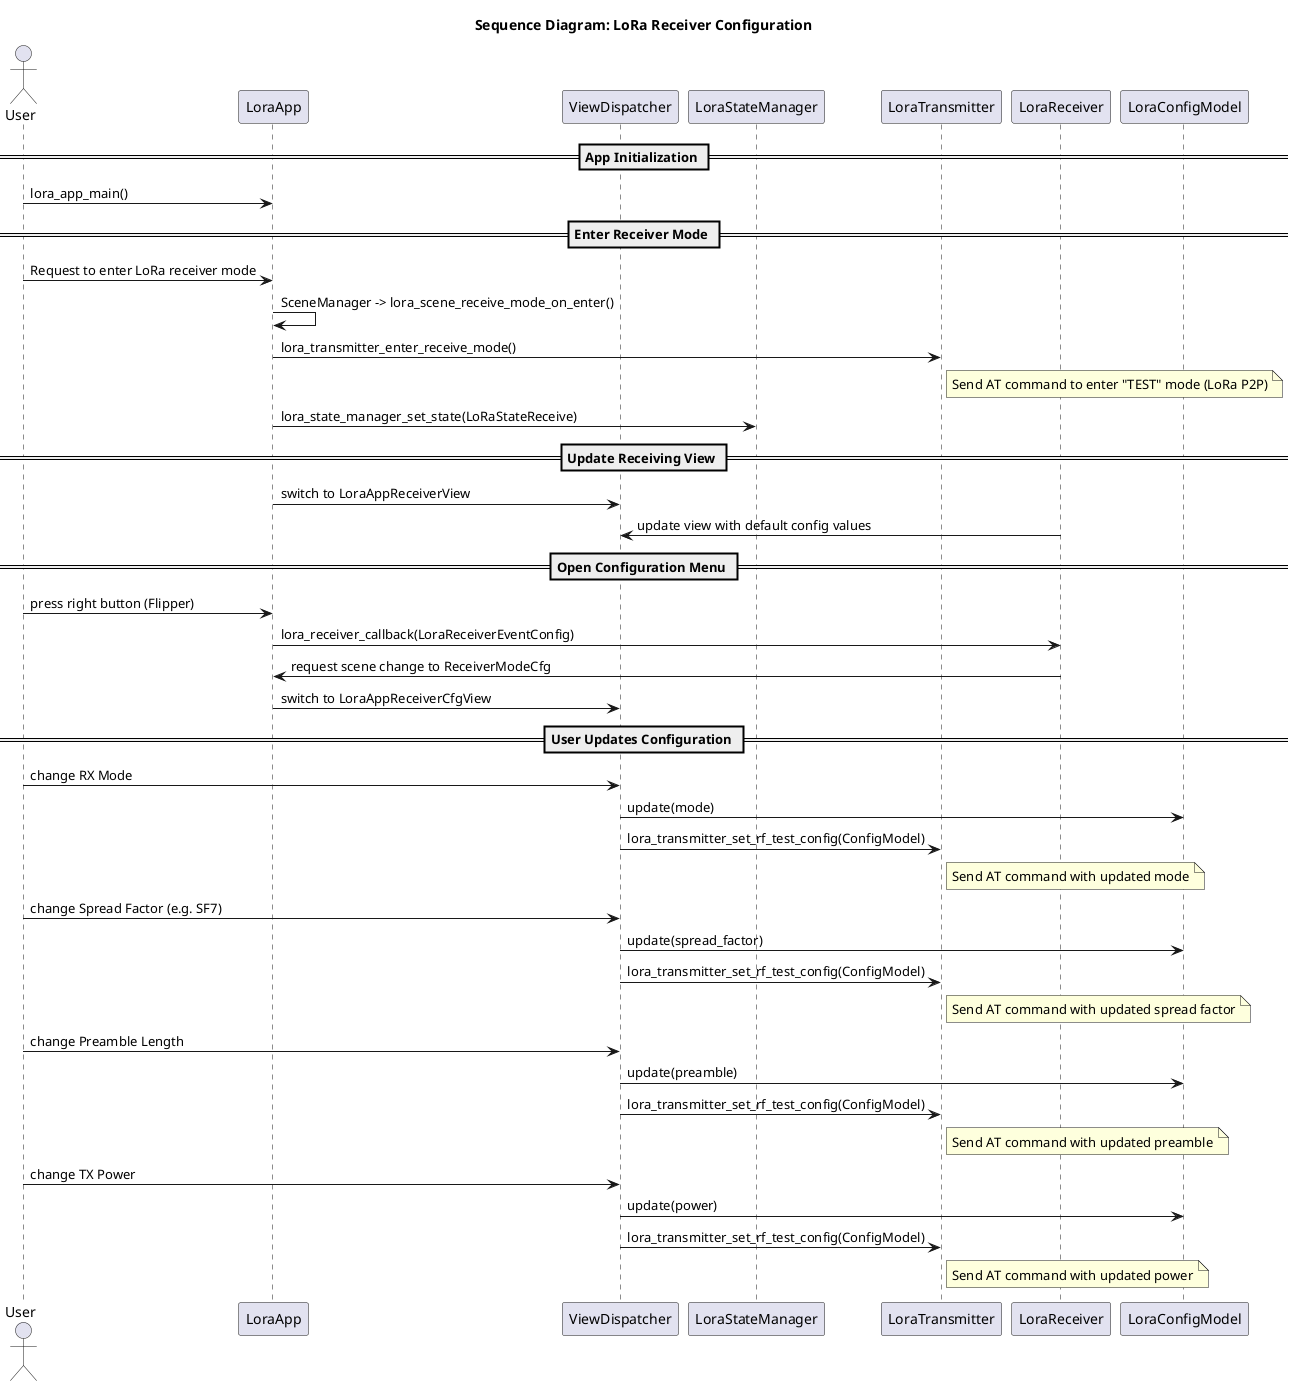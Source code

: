 @startuml
title Sequence Diagram: LoRa Receiver Configuration

actor User
participant "LoraApp" as App
participant "ViewDispatcher" as View
participant "LoraStateManager" as LSM
participant "LoraTransmitter" as LT
participant "LoraReceiver" as LR
participant "LoraConfigModel" as ConfigModel

== App Initialization ==
User -> App : lora_app_main()

== Enter Receiver Mode ==
User -> App : Request to enter LoRa receiver mode
App -> App : SceneManager -> lora_scene_receive_mode_on_enter()

App -> LT : lora_transmitter_enter_receive_mode()
note right of LT
Send AT command to enter "TEST" mode (LoRa P2P)
end note

App -> LSM : lora_state_manager_set_state(LoRaStateReceive)

== Update Receiving View ==
App -> View : switch to LoraAppReceiverView
LR -> View : update view with default config values

== Open Configuration Menu ==
User -> App : press right button (Flipper)
App -> LR : lora_receiver_callback(LoraReceiverEventConfig)
LR -> App : request scene change to ReceiverModeCfg
App -> View : switch to LoraAppReceiverCfgView

== User Updates Configuration ==
User -> View : change RX Mode
View -> ConfigModel : update(mode)
View -> LT : lora_transmitter_set_rf_test_config(ConfigModel)
note right of LT
Send AT command with updated mode
end note

User -> View : change Spread Factor (e.g. SF7)
View -> ConfigModel : update(spread_factor)
View -> LT : lora_transmitter_set_rf_test_config(ConfigModel)
note right of LT
Send AT command with updated spread factor
end note

User -> View : change Preamble Length
View -> ConfigModel : update(preamble)
View -> LT : lora_transmitter_set_rf_test_config(ConfigModel)
note right of LT
Send AT command with updated preamble
end note

User -> View : change TX Power
View -> ConfigModel : update(power)
View -> LT : lora_transmitter_set_rf_test_config(ConfigModel)
note right of LT
Send AT command with updated power
end note

@enduml
